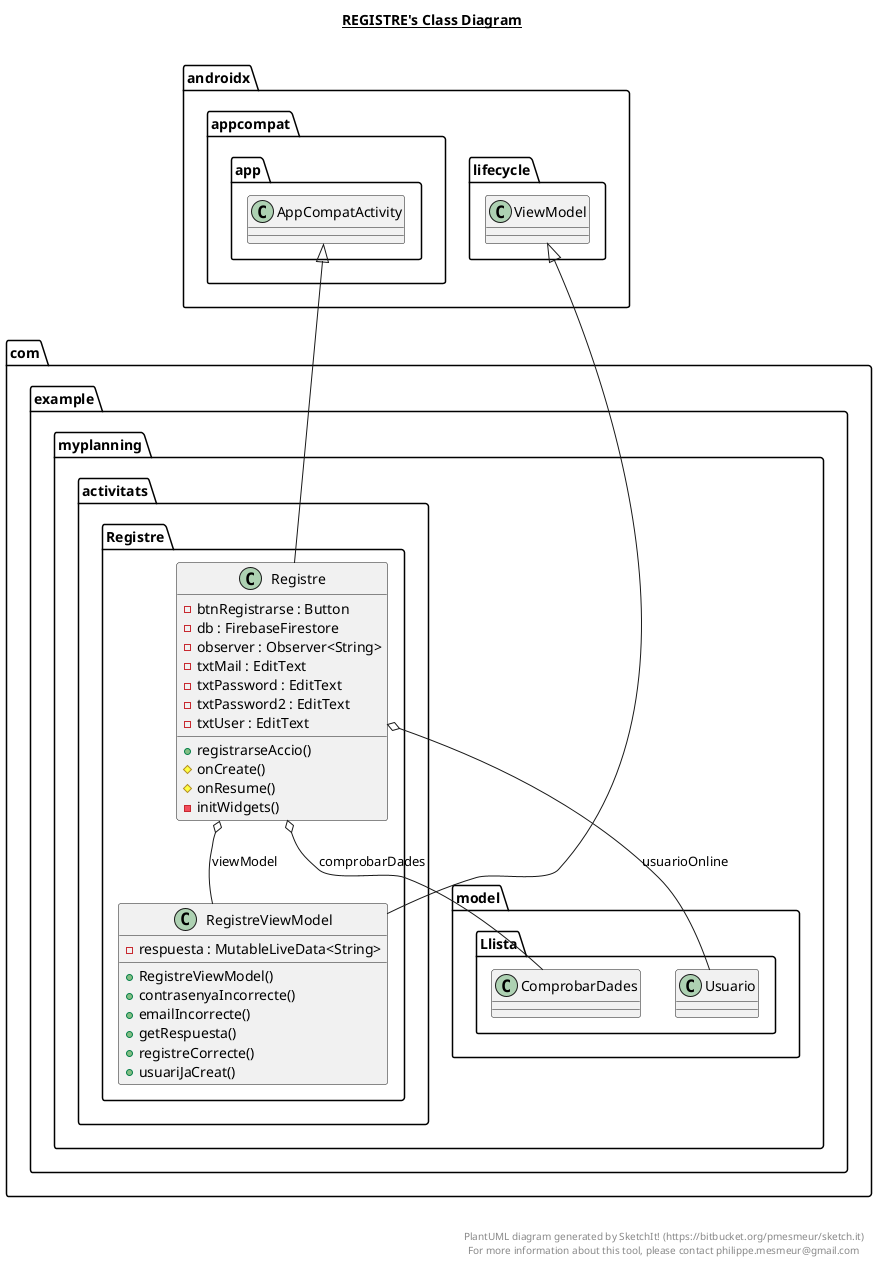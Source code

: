 @startuml

title __REGISTRE's Class Diagram__\n

  namespace com.example.myplanning {
    namespace activitats {
      namespace Registre {
        class com.example.myplanning.activitats.Registre.Registre {
            - btnRegistrarse : Button
            - db : FirebaseFirestore
            - observer : Observer<String>
            - txtMail : EditText
            - txtPassword : EditText
            - txtPassword2 : EditText
            - txtUser : EditText
            + registrarseAccio()
            # onCreate()
            # onResume()
            - initWidgets()
        }
      }
    }
  }
  

  namespace com.example.myplanning {
    namespace activitats {
      namespace Registre {
        class com.example.myplanning.activitats.Registre.RegistreViewModel {
            - respuesta : MutableLiveData<String>
            + RegistreViewModel()
            + contrasenyaIncorrecte()
            + emailIncorrecte()
            + getRespuesta()
            + registreCorrecte()
            + usuariJaCreat()
        }
      }
    }
  }
  

  com.example.myplanning.activitats.Registre.Registre -up-|> androidx.appcompat.app.AppCompatActivity
  com.example.myplanning.activitats.Registre.Registre o-- com.example.myplanning.model.Llista.ComprobarDades : comprobarDades
  com.example.myplanning.activitats.Registre.Registre o-- com.example.myplanning.model.Llista.Usuario : usuarioOnline
  com.example.myplanning.activitats.Registre.Registre o-- com.example.myplanning.activitats.Registre.RegistreViewModel : viewModel
  com.example.myplanning.activitats.Registre.RegistreViewModel -up-|> androidx.lifecycle.ViewModel


right footer


PlantUML diagram generated by SketchIt! (https://bitbucket.org/pmesmeur/sketch.it)
For more information about this tool, please contact philippe.mesmeur@gmail.com
endfooter

@enduml
